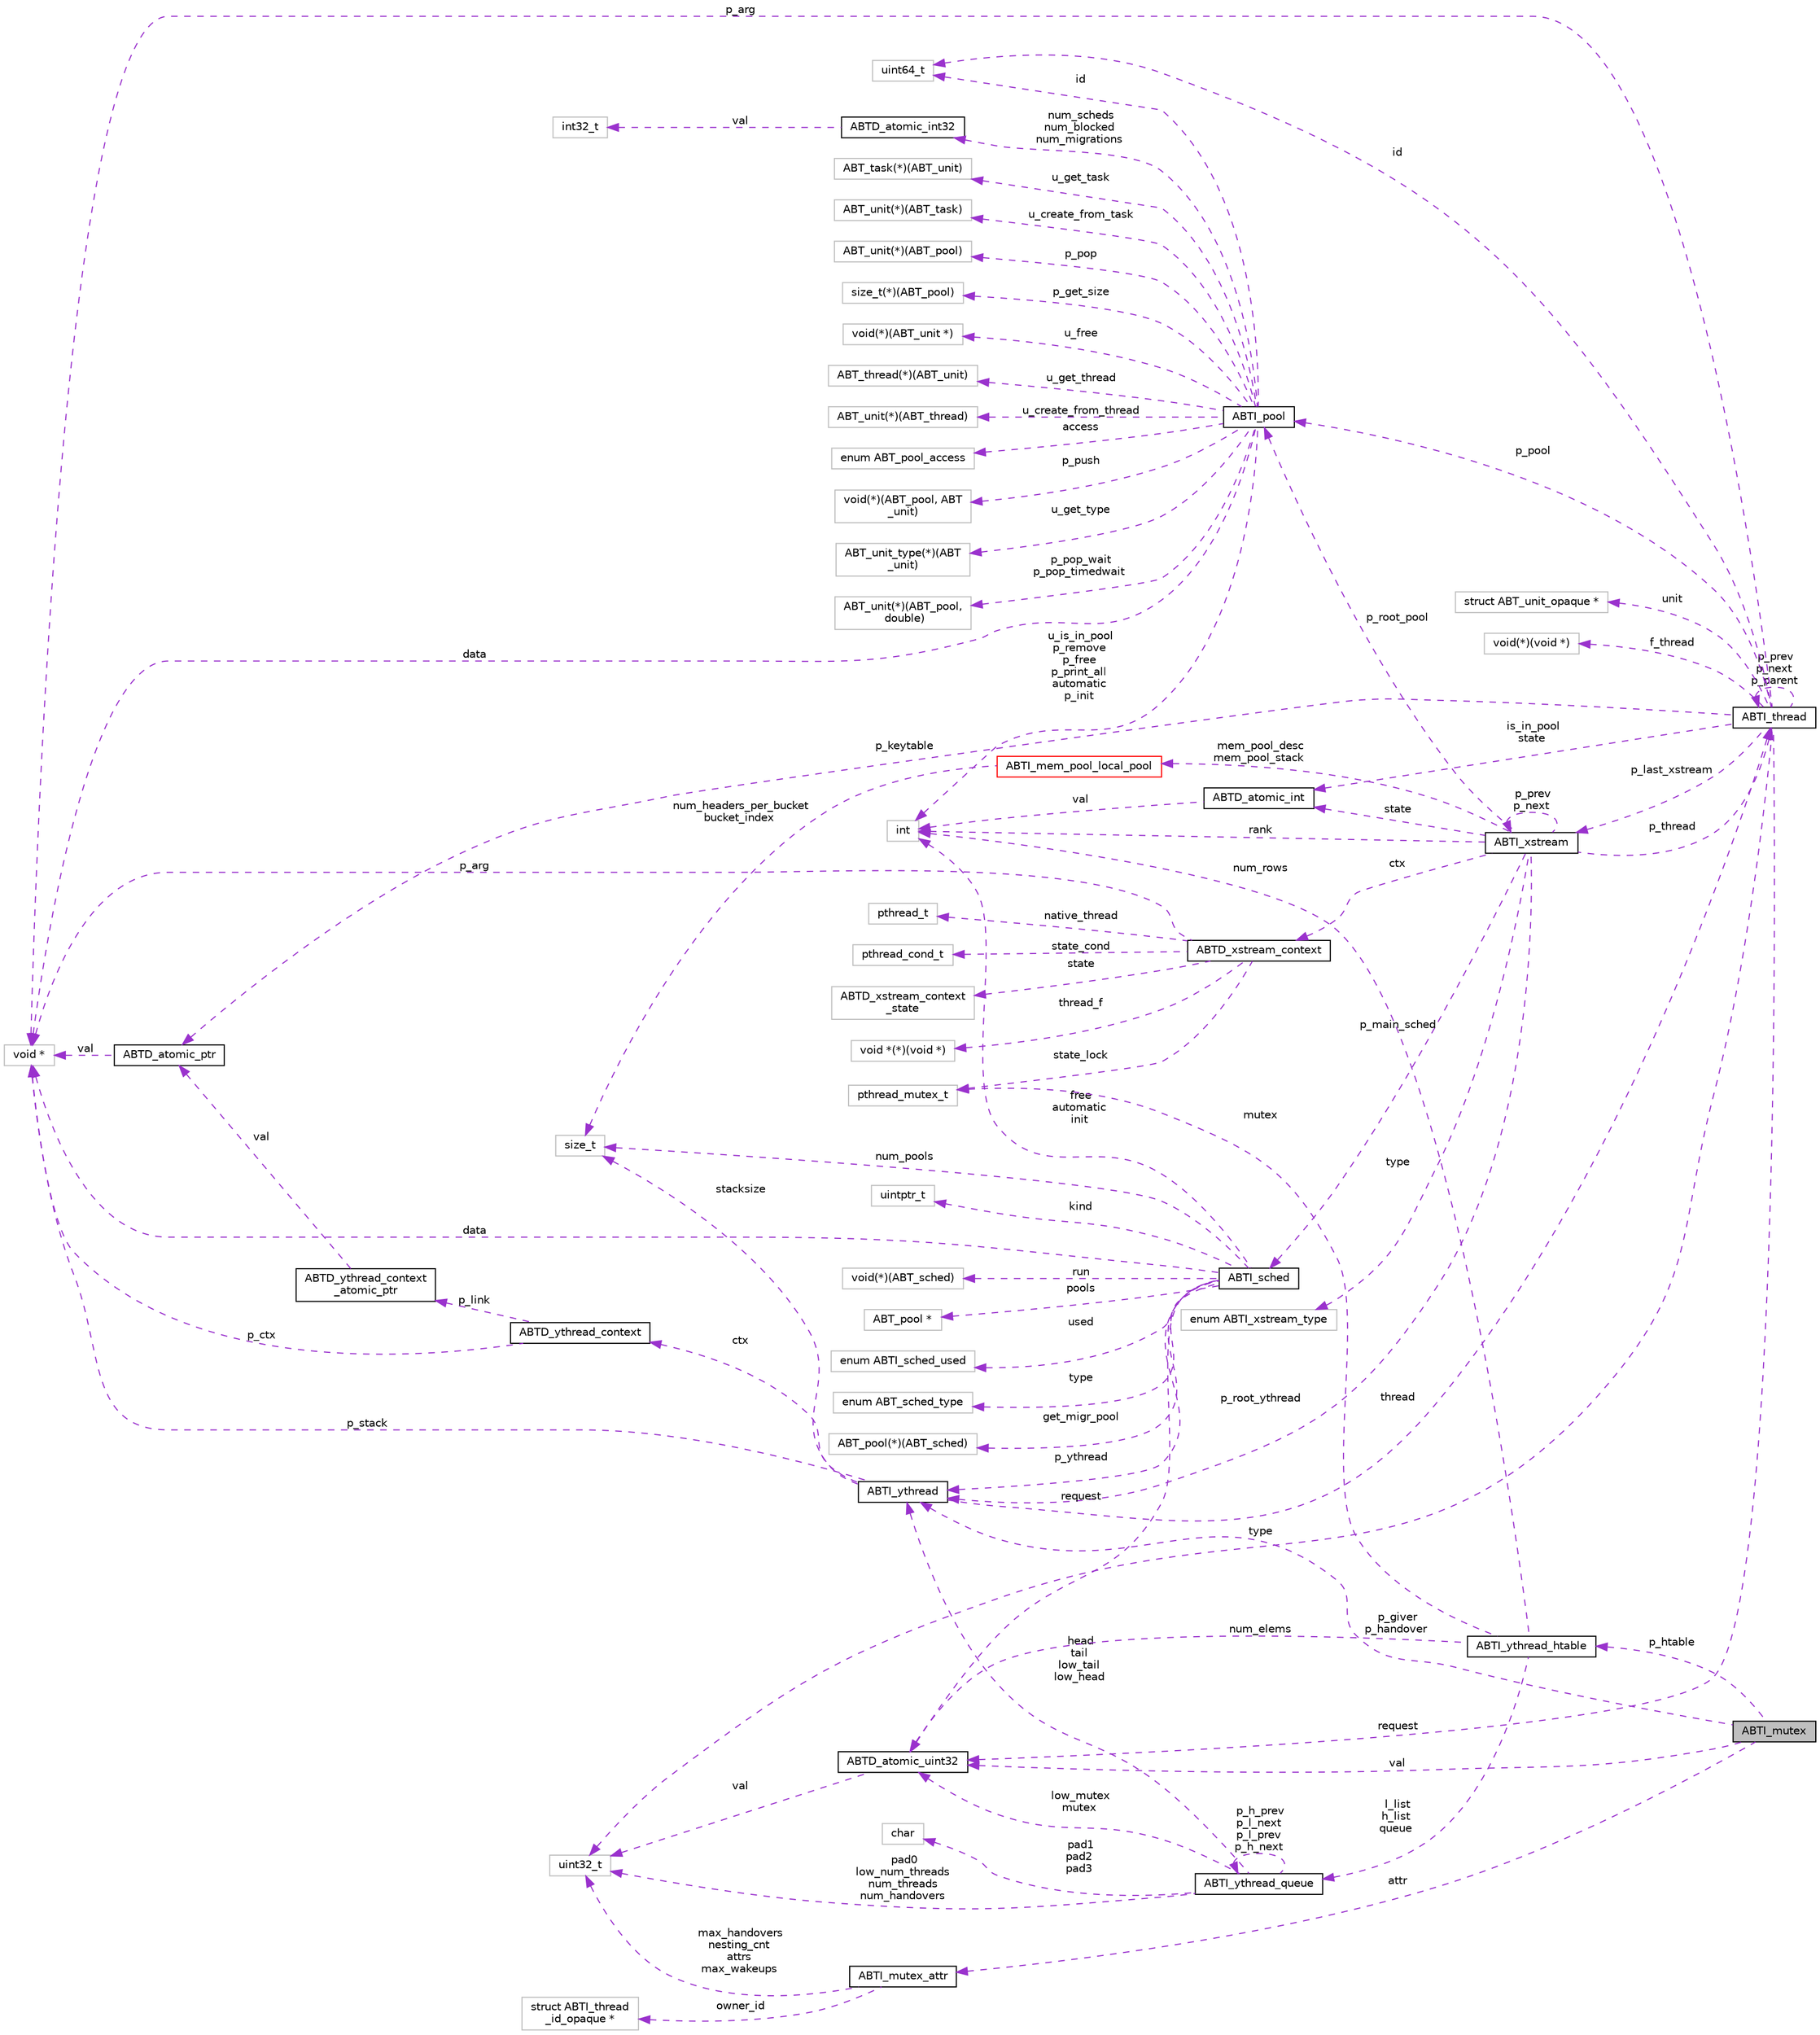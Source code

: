 digraph "ABTI_mutex"
{
  edge [fontname="Helvetica",fontsize="10",labelfontname="Helvetica",labelfontsize="10"];
  node [fontname="Helvetica",fontsize="10",shape=record];
  rankdir="LR";
  Node1 [label="ABTI_mutex",height=0.2,width=0.4,color="black", fillcolor="grey75", style="filled" fontcolor="black"];
  Node2 -> Node1 [dir="back",color="darkorchid3",fontsize="10",style="dashed",label=" p_giver\np_handover" ,fontname="Helvetica"];
  Node2 [label="ABTI_ythread",height=0.2,width=0.4,color="black", fillcolor="white", style="filled",URL="$d5/d5f/structABTI__ythread.html"];
  Node3 -> Node2 [dir="back",color="darkorchid3",fontsize="10",style="dashed",label=" thread" ,fontname="Helvetica"];
  Node3 [label="ABTI_thread",height=0.2,width=0.4,color="black", fillcolor="white", style="filled",URL="$d3/d55/structABTI__thread.html"];
  Node4 -> Node3 [dir="back",color="darkorchid3",fontsize="10",style="dashed",label=" f_thread" ,fontname="Helvetica"];
  Node4 [label="void(*)(void *)",height=0.2,width=0.4,color="grey75", fillcolor="white", style="filled"];
  Node5 -> Node3 [dir="back",color="darkorchid3",fontsize="10",style="dashed",label=" id" ,fontname="Helvetica"];
  Node5 [label="uint64_t",height=0.2,width=0.4,color="grey75", fillcolor="white", style="filled"];
  Node3 -> Node3 [dir="back",color="darkorchid3",fontsize="10",style="dashed",label=" p_prev\np_next\np_parent" ,fontname="Helvetica"];
  Node6 -> Node3 [dir="back",color="darkorchid3",fontsize="10",style="dashed",label=" p_pool" ,fontname="Helvetica"];
  Node6 [label="ABTI_pool",height=0.2,width=0.4,color="black", fillcolor="white", style="filled",URL="$df/d65/structABTI__pool.html"];
  Node7 -> Node6 [dir="back",color="darkorchid3",fontsize="10",style="dashed",label=" p_get_size" ,fontname="Helvetica"];
  Node7 [label="size_t(*)(ABT_pool)",height=0.2,width=0.4,color="grey75", fillcolor="white", style="filled"];
  Node8 -> Node6 [dir="back",color="darkorchid3",fontsize="10",style="dashed",label=" u_free" ,fontname="Helvetica"];
  Node8 [label="void(*)(ABT_unit *)",height=0.2,width=0.4,color="grey75", fillcolor="white", style="filled"];
  Node9 -> Node6 [dir="back",color="darkorchid3",fontsize="10",style="dashed",label=" u_get_thread" ,fontname="Helvetica"];
  Node9 [label="ABT_thread(*)(ABT_unit)",height=0.2,width=0.4,color="grey75", fillcolor="white", style="filled"];
  Node10 -> Node6 [dir="back",color="darkorchid3",fontsize="10",style="dashed",label=" u_create_from_thread" ,fontname="Helvetica"];
  Node10 [label="ABT_unit(*)(ABT_thread)",height=0.2,width=0.4,color="grey75", fillcolor="white", style="filled"];
  Node5 -> Node6 [dir="back",color="darkorchid3",fontsize="10",style="dashed",label=" id" ,fontname="Helvetica"];
  Node11 -> Node6 [dir="back",color="darkorchid3",fontsize="10",style="dashed",label=" access" ,fontname="Helvetica"];
  Node11 [label="enum ABT_pool_access",height=0.2,width=0.4,color="grey75", fillcolor="white", style="filled"];
  Node12 -> Node6 [dir="back",color="darkorchid3",fontsize="10",style="dashed",label=" p_push" ,fontname="Helvetica"];
  Node12 [label="void(*)(ABT_pool, ABT\l_unit)",height=0.2,width=0.4,color="grey75", fillcolor="white", style="filled"];
  Node13 -> Node6 [dir="back",color="darkorchid3",fontsize="10",style="dashed",label=" u_get_type" ,fontname="Helvetica"];
  Node13 [label="ABT_unit_type(*)(ABT\l_unit)",height=0.2,width=0.4,color="grey75", fillcolor="white", style="filled"];
  Node14 -> Node6 [dir="back",color="darkorchid3",fontsize="10",style="dashed",label=" p_pop_wait\np_pop_timedwait" ,fontname="Helvetica"];
  Node14 [label="ABT_unit(*)(ABT_pool,\l double)",height=0.2,width=0.4,color="grey75", fillcolor="white", style="filled"];
  Node15 -> Node6 [dir="back",color="darkorchid3",fontsize="10",style="dashed",label=" u_is_in_pool\np_remove\np_free\np_print_all\nautomatic\np_init" ,fontname="Helvetica"];
  Node15 [label="int",height=0.2,width=0.4,color="grey75", fillcolor="white", style="filled"];
  Node16 -> Node6 [dir="back",color="darkorchid3",fontsize="10",style="dashed",label=" num_scheds\nnum_blocked\nnum_migrations" ,fontname="Helvetica"];
  Node16 [label="ABTD_atomic_int32",height=0.2,width=0.4,color="black", fillcolor="white", style="filled",URL="$db/d9a/structABTD__atomic__int32.html"];
  Node17 -> Node16 [dir="back",color="darkorchid3",fontsize="10",style="dashed",label=" val" ,fontname="Helvetica"];
  Node17 [label="int32_t",height=0.2,width=0.4,color="grey75", fillcolor="white", style="filled"];
  Node18 -> Node6 [dir="back",color="darkorchid3",fontsize="10",style="dashed",label=" u_get_task" ,fontname="Helvetica"];
  Node18 [label="ABT_task(*)(ABT_unit)",height=0.2,width=0.4,color="grey75", fillcolor="white", style="filled"];
  Node19 -> Node6 [dir="back",color="darkorchid3",fontsize="10",style="dashed",label=" u_create_from_task" ,fontname="Helvetica"];
  Node19 [label="ABT_unit(*)(ABT_task)",height=0.2,width=0.4,color="grey75", fillcolor="white", style="filled"];
  Node20 -> Node6 [dir="back",color="darkorchid3",fontsize="10",style="dashed",label=" p_pop" ,fontname="Helvetica"];
  Node20 [label="ABT_unit(*)(ABT_pool)",height=0.2,width=0.4,color="grey75", fillcolor="white", style="filled"];
  Node21 -> Node6 [dir="back",color="darkorchid3",fontsize="10",style="dashed",label=" data" ,fontname="Helvetica"];
  Node21 [label="void *",height=0.2,width=0.4,color="grey75", fillcolor="white", style="filled"];
  Node22 -> Node3 [dir="back",color="darkorchid3",fontsize="10",style="dashed",label=" p_last_xstream" ,fontname="Helvetica"];
  Node22 [label="ABTI_xstream",height=0.2,width=0.4,color="black", fillcolor="white", style="filled",URL="$dc/d3f/structABTI__xstream.html"];
  Node23 -> Node22 [dir="back",color="darkorchid3",fontsize="10",style="dashed",label=" ctx" ,fontname="Helvetica"];
  Node23 [label="ABTD_xstream_context",height=0.2,width=0.4,color="black", fillcolor="white", style="filled",URL="$df/dec/structABTD__xstream__context.html"];
  Node24 -> Node23 [dir="back",color="darkorchid3",fontsize="10",style="dashed",label=" state" ,fontname="Helvetica"];
  Node24 [label="ABTD_xstream_context\l_state",height=0.2,width=0.4,color="grey75", fillcolor="white", style="filled"];
  Node25 -> Node23 [dir="back",color="darkorchid3",fontsize="10",style="dashed",label=" thread_f" ,fontname="Helvetica"];
  Node25 [label="void *(*)(void *)",height=0.2,width=0.4,color="grey75", fillcolor="white", style="filled"];
  Node26 -> Node23 [dir="back",color="darkorchid3",fontsize="10",style="dashed",label=" state_lock" ,fontname="Helvetica"];
  Node26 [label="pthread_mutex_t",height=0.2,width=0.4,color="grey75", fillcolor="white", style="filled"];
  Node27 -> Node23 [dir="back",color="darkorchid3",fontsize="10",style="dashed",label=" native_thread" ,fontname="Helvetica"];
  Node27 [label="pthread_t",height=0.2,width=0.4,color="grey75", fillcolor="white", style="filled"];
  Node28 -> Node23 [dir="back",color="darkorchid3",fontsize="10",style="dashed",label=" state_cond" ,fontname="Helvetica"];
  Node28 [label="pthread_cond_t",height=0.2,width=0.4,color="grey75", fillcolor="white", style="filled"];
  Node21 -> Node23 [dir="back",color="darkorchid3",fontsize="10",style="dashed",label=" p_arg" ,fontname="Helvetica"];
  Node3 -> Node22 [dir="back",color="darkorchid3",fontsize="10",style="dashed",label=" p_thread" ,fontname="Helvetica"];
  Node29 -> Node22 [dir="back",color="darkorchid3",fontsize="10",style="dashed",label=" p_main_sched" ,fontname="Helvetica"];
  Node29 [label="ABTI_sched",height=0.2,width=0.4,color="black", fillcolor="white", style="filled",URL="$d0/dd5/structABTI__sched.html"];
  Node30 -> Node29 [dir="back",color="darkorchid3",fontsize="10",style="dashed",label=" get_migr_pool" ,fontname="Helvetica"];
  Node30 [label="ABT_pool(*)(ABT_sched)",height=0.2,width=0.4,color="grey75", fillcolor="white", style="filled"];
  Node2 -> Node29 [dir="back",color="darkorchid3",fontsize="10",style="dashed",label=" p_ythread" ,fontname="Helvetica"];
  Node31 -> Node29 [dir="back",color="darkorchid3",fontsize="10",style="dashed",label=" num_pools" ,fontname="Helvetica"];
  Node31 [label="size_t",height=0.2,width=0.4,color="grey75", fillcolor="white", style="filled"];
  Node15 -> Node29 [dir="back",color="darkorchid3",fontsize="10",style="dashed",label=" free\nautomatic\ninit" ,fontname="Helvetica"];
  Node32 -> Node29 [dir="back",color="darkorchid3",fontsize="10",style="dashed",label=" run" ,fontname="Helvetica"];
  Node32 [label="void(*)(ABT_sched)",height=0.2,width=0.4,color="grey75", fillcolor="white", style="filled"];
  Node33 -> Node29 [dir="back",color="darkorchid3",fontsize="10",style="dashed",label=" pools" ,fontname="Helvetica"];
  Node33 [label="ABT_pool *",height=0.2,width=0.4,color="grey75", fillcolor="white", style="filled"];
  Node34 -> Node29 [dir="back",color="darkorchid3",fontsize="10",style="dashed",label=" request" ,fontname="Helvetica"];
  Node34 [label="ABTD_atomic_uint32",height=0.2,width=0.4,color="black", fillcolor="white", style="filled",URL="$db/df7/structABTD__atomic__uint32.html"];
  Node35 -> Node34 [dir="back",color="darkorchid3",fontsize="10",style="dashed",label=" val" ,fontname="Helvetica"];
  Node35 [label="uint32_t",height=0.2,width=0.4,color="grey75", fillcolor="white", style="filled"];
  Node36 -> Node29 [dir="back",color="darkorchid3",fontsize="10",style="dashed",label=" used" ,fontname="Helvetica"];
  Node36 [label="enum ABTI_sched_used",height=0.2,width=0.4,color="grey75", fillcolor="white", style="filled"];
  Node21 -> Node29 [dir="back",color="darkorchid3",fontsize="10",style="dashed",label=" data" ,fontname="Helvetica"];
  Node37 -> Node29 [dir="back",color="darkorchid3",fontsize="10",style="dashed",label=" type" ,fontname="Helvetica"];
  Node37 [label="enum ABT_sched_type",height=0.2,width=0.4,color="grey75", fillcolor="white", style="filled"];
  Node38 -> Node29 [dir="back",color="darkorchid3",fontsize="10",style="dashed",label=" kind" ,fontname="Helvetica"];
  Node38 [label="uintptr_t",height=0.2,width=0.4,color="grey75", fillcolor="white", style="filled"];
  Node2 -> Node22 [dir="back",color="darkorchid3",fontsize="10",style="dashed",label=" p_root_ythread" ,fontname="Helvetica"];
  Node6 -> Node22 [dir="back",color="darkorchid3",fontsize="10",style="dashed",label=" p_root_pool" ,fontname="Helvetica"];
  Node39 -> Node22 [dir="back",color="darkorchid3",fontsize="10",style="dashed",label=" type" ,fontname="Helvetica"];
  Node39 [label="enum ABTI_xstream_type",height=0.2,width=0.4,color="grey75", fillcolor="white", style="filled"];
  Node22 -> Node22 [dir="back",color="darkorchid3",fontsize="10",style="dashed",label=" p_prev\np_next" ,fontname="Helvetica"];
  Node40 -> Node22 [dir="back",color="darkorchid3",fontsize="10",style="dashed",label=" state" ,fontname="Helvetica"];
  Node40 [label="ABTD_atomic_int",height=0.2,width=0.4,color="black", fillcolor="white", style="filled",URL="$d5/df5/structABTD__atomic__int.html"];
  Node15 -> Node40 [dir="back",color="darkorchid3",fontsize="10",style="dashed",label=" val" ,fontname="Helvetica"];
  Node15 -> Node22 [dir="back",color="darkorchid3",fontsize="10",style="dashed",label=" rank" ,fontname="Helvetica"];
  Node41 -> Node22 [dir="back",color="darkorchid3",fontsize="10",style="dashed",label=" mem_pool_desc\nmem_pool_stack" ,fontname="Helvetica"];
  Node41 [label="ABTI_mem_pool_local_pool",height=0.2,width=0.4,color="red", fillcolor="white", style="filled",URL="$d6/d69/structABTI__mem__pool__local__pool.html"];
  Node31 -> Node41 [dir="back",color="darkorchid3",fontsize="10",style="dashed",label=" num_headers_per_bucket\nbucket_index" ,fontname="Helvetica"];
  Node35 -> Node3 [dir="back",color="darkorchid3",fontsize="10",style="dashed",label=" type" ,fontname="Helvetica"];
  Node40 -> Node3 [dir="back",color="darkorchid3",fontsize="10",style="dashed",label=" is_in_pool\nstate" ,fontname="Helvetica"];
  Node42 -> Node3 [dir="back",color="darkorchid3",fontsize="10",style="dashed",label=" p_keytable" ,fontname="Helvetica"];
  Node42 [label="ABTD_atomic_ptr",height=0.2,width=0.4,color="black", fillcolor="white", style="filled",URL="$df/d5b/structABTD__atomic__ptr.html"];
  Node21 -> Node42 [dir="back",color="darkorchid3",fontsize="10",style="dashed",label=" val" ,fontname="Helvetica"];
  Node34 -> Node3 [dir="back",color="darkorchid3",fontsize="10",style="dashed",label=" request" ,fontname="Helvetica"];
  Node21 -> Node3 [dir="back",color="darkorchid3",fontsize="10",style="dashed",label=" p_arg" ,fontname="Helvetica"];
  Node43 -> Node3 [dir="back",color="darkorchid3",fontsize="10",style="dashed",label=" unit" ,fontname="Helvetica"];
  Node43 [label="struct ABT_unit_opaque *",height=0.2,width=0.4,color="grey75", fillcolor="white", style="filled"];
  Node31 -> Node2 [dir="back",color="darkorchid3",fontsize="10",style="dashed",label=" stacksize" ,fontname="Helvetica"];
  Node44 -> Node2 [dir="back",color="darkorchid3",fontsize="10",style="dashed",label=" ctx" ,fontname="Helvetica"];
  Node44 [label="ABTD_ythread_context",height=0.2,width=0.4,color="black", fillcolor="white", style="filled",URL="$d8/df3/structABTD__ythread__context.html"];
  Node45 -> Node44 [dir="back",color="darkorchid3",fontsize="10",style="dashed",label=" p_link" ,fontname="Helvetica"];
  Node45 [label="ABTD_ythread_context\l_atomic_ptr",height=0.2,width=0.4,color="black", fillcolor="white", style="filled",URL="$d6/dfc/structABTD__ythread__context__atomic__ptr.html"];
  Node42 -> Node45 [dir="back",color="darkorchid3",fontsize="10",style="dashed",label=" val" ,fontname="Helvetica"];
  Node21 -> Node44 [dir="back",color="darkorchid3",fontsize="10",style="dashed",label=" p_ctx" ,fontname="Helvetica"];
  Node21 -> Node2 [dir="back",color="darkorchid3",fontsize="10",style="dashed",label=" p_stack" ,fontname="Helvetica"];
  Node46 -> Node1 [dir="back",color="darkorchid3",fontsize="10",style="dashed",label=" attr" ,fontname="Helvetica"];
  Node46 [label="ABTI_mutex_attr",height=0.2,width=0.4,color="black", fillcolor="white", style="filled",URL="$df/de7/structABTI__mutex__attr.html"];
  Node35 -> Node46 [dir="back",color="darkorchid3",fontsize="10",style="dashed",label=" max_handovers\nnesting_cnt\nattrs\nmax_wakeups" ,fontname="Helvetica"];
  Node47 -> Node46 [dir="back",color="darkorchid3",fontsize="10",style="dashed",label=" owner_id" ,fontname="Helvetica"];
  Node47 [label="struct ABTI_thread\l_id_opaque *",height=0.2,width=0.4,color="grey75", fillcolor="white", style="filled"];
  Node48 -> Node1 [dir="back",color="darkorchid3",fontsize="10",style="dashed",label=" p_htable" ,fontname="Helvetica"];
  Node48 [label="ABTI_ythread_htable",height=0.2,width=0.4,color="black", fillcolor="white", style="filled",URL="$dd/d13/structABTI__ythread__htable.html"];
  Node26 -> Node48 [dir="back",color="darkorchid3",fontsize="10",style="dashed",label=" mutex" ,fontname="Helvetica"];
  Node15 -> Node48 [dir="back",color="darkorchid3",fontsize="10",style="dashed",label=" num_rows" ,fontname="Helvetica"];
  Node34 -> Node48 [dir="back",color="darkorchid3",fontsize="10",style="dashed",label=" num_elems" ,fontname="Helvetica"];
  Node49 -> Node48 [dir="back",color="darkorchid3",fontsize="10",style="dashed",label=" l_list\nh_list\nqueue" ,fontname="Helvetica"];
  Node49 [label="ABTI_ythread_queue",height=0.2,width=0.4,color="black", fillcolor="white", style="filled",URL="$dd/dcd/structABTI__ythread__queue.html"];
  Node50 -> Node49 [dir="back",color="darkorchid3",fontsize="10",style="dashed",label=" pad1\npad2\npad3" ,fontname="Helvetica"];
  Node50 [label="char",height=0.2,width=0.4,color="grey75", fillcolor="white", style="filled"];
  Node2 -> Node49 [dir="back",color="darkorchid3",fontsize="10",style="dashed",label=" head\ntail\nlow_tail\nlow_head" ,fontname="Helvetica"];
  Node35 -> Node49 [dir="back",color="darkorchid3",fontsize="10",style="dashed",label=" pad0\nlow_num_threads\nnum_threads\nnum_handovers" ,fontname="Helvetica"];
  Node34 -> Node49 [dir="back",color="darkorchid3",fontsize="10",style="dashed",label=" low_mutex\nmutex" ,fontname="Helvetica"];
  Node49 -> Node49 [dir="back",color="darkorchid3",fontsize="10",style="dashed",label=" p_h_prev\np_l_next\np_l_prev\np_h_next" ,fontname="Helvetica"];
  Node34 -> Node1 [dir="back",color="darkorchid3",fontsize="10",style="dashed",label=" val" ,fontname="Helvetica"];
}
